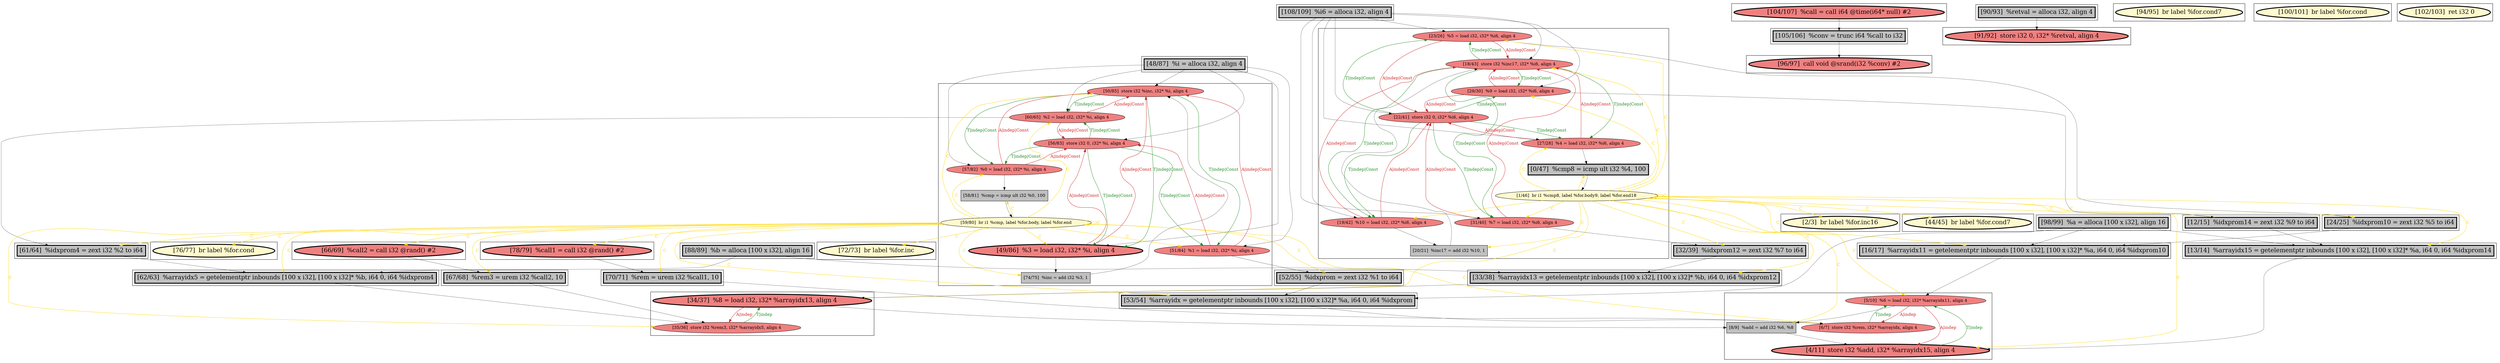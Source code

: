 
digraph G {



node238->node237 [style=solid,color=firebrick3,label="A|indep",penwidth=1.0,fontcolor=firebrick3 ]
node244->node241 [style=solid,color=forestgreen,label="T|indep|Const",penwidth=1.0,fontcolor=forestgreen ]
node237->node238 [style=solid,color=forestgreen,label="T|indep",penwidth=1.0,fontcolor=forestgreen ]
node247->node242 [style=solid,color=gold,label="C",penwidth=1.0,fontcolor=gold ]
node242->node246 [style=solid,color=firebrick3,label="A|indep|Const",penwidth=1.0,fontcolor=firebrick3 ]
node242->node244 [style=solid,color=firebrick3,label="A|indep|Const",penwidth=1.0,fontcolor=firebrick3 ]
node211->node215 [style=solid,color=firebrick3,label="A|indep|Const",penwidth=1.0,fontcolor=firebrick3 ]
node210->node205 [style=solid,color=gold,label="C",penwidth=1.0,fontcolor=gold ]
node244->node243 [style=solid,color=forestgreen,label="T|indep|Const",penwidth=1.0,fontcolor=forestgreen ]
node210->node217 [style=solid,color=gold,label="C",penwidth=1.0,fontcolor=gold ]
node201->node200 [style=solid,color=firebrick3,label="A|indep",penwidth=1.0,fontcolor=firebrick3 ]
node200->node201 [style=solid,color=forestgreen,label="T|indep",penwidth=1.0,fontcolor=forestgreen ]
node239->node244 [style=solid,color=black,label="",penwidth=0.5,fontcolor=black ]
node210->node204 [style=solid,color=gold,label="C",penwidth=1.0,fontcolor=gold ]
node246->node242 [style=solid,color=forestgreen,label="T|indep|Const",penwidth=1.0,fontcolor=forestgreen ]
node213->node214 [style=solid,color=firebrick3,label="A|indep|Const",penwidth=1.0,fontcolor=firebrick3 ]
node214->node213 [style=solid,color=forestgreen,label="T|indep|Const",penwidth=1.0,fontcolor=forestgreen ]
node214->node209 [style=solid,color=forestgreen,label="T|indep|Const",penwidth=1.0,fontcolor=forestgreen ]
node210->node211 [style=solid,color=gold,label="C",penwidth=1.0,fontcolor=gold ]
node214->node211 [style=solid,color=forestgreen,label="T|indep|Const",penwidth=1.0,fontcolor=forestgreen ]
node241->node226 [style=solid,color=black,label="",penwidth=0.5,fontcolor=black ]
node211->node214 [style=solid,color=firebrick3,label="A|indep|Const",penwidth=1.0,fontcolor=firebrick3 ]
node241->node244 [style=solid,color=firebrick3,label="A|indep|Const",penwidth=1.0,fontcolor=firebrick3 ]
node228->node220 [style=solid,color=black,label="",penwidth=0.5,fontcolor=black ]
node245->node244 [style=solid,color=firebrick3,label="A|indep|Const",penwidth=1.0,fontcolor=firebrick3 ]
node244->node245 [style=solid,color=forestgreen,label="T|indep|Const",penwidth=1.0,fontcolor=forestgreen ]
node227->node217 [style=solid,color=black,label="",penwidth=0.5,fontcolor=black ]
node204->node202 [style=solid,color=black,label="",penwidth=0.5,fontcolor=black ]
node202->node201 [style=solid,color=forestgreen,label="T|indep",penwidth=1.0,fontcolor=forestgreen ]
node246->node241 [style=solid,color=forestgreen,label="T|indep|Const",penwidth=1.0,fontcolor=forestgreen ]
node206->node201 [style=solid,color=black,label="",penwidth=0.5,fontcolor=black ]
node227->node213 [style=solid,color=black,label="",penwidth=0.5,fontcolor=black ]
node251->node243 [style=solid,color=black,label="",penwidth=0.5,fontcolor=black ]
node243->node239 [style=solid,color=black,label="",penwidth=0.5,fontcolor=black ]
node217->node215 [style=solid,color=firebrick3,label="A|indep|Const",penwidth=1.0,fontcolor=firebrick3 ]
node209->node208 [style=solid,color=black,label="",penwidth=0.5,fontcolor=black ]
node222->node218 [style=solid,color=black,label="",penwidth=0.5,fontcolor=black ]
node247->node237 [style=solid,color=gold,label="C",penwidth=1.0,fontcolor=gold ]
node253->node230 [style=solid,color=black,label="",penwidth=0.5,fontcolor=black ]
node215->node213 [style=solid,color=forestgreen,label="T|indep|Const",penwidth=1.0,fontcolor=forestgreen ]
node213->node215 [style=solid,color=firebrick3,label="A|indep|Const",penwidth=1.0,fontcolor=firebrick3 ]
node234->node224 [style=solid,color=black,label="",penwidth=0.5,fontcolor=black ]
node240->node247 [style=solid,color=black,label="",penwidth=0.5,fontcolor=black ]
node217->node214 [style=solid,color=firebrick3,label="A|indep|Const",penwidth=1.0,fontcolor=firebrick3 ]
node215->node209 [style=solid,color=forestgreen,label="T|indep|Const",penwidth=1.0,fontcolor=forestgreen ]
node249->node223 [style=solid,color=black,label="",penwidth=0.5,fontcolor=black ]
node215->node212 [style=solid,color=forestgreen,label="T|indep|Const",penwidth=1.0,fontcolor=forestgreen ]
node210->node210 [style=solid,color=gold,label="C",penwidth=1.0,fontcolor=gold ]
node219->node218 [style=solid,color=black,label="",penwidth=0.5,fontcolor=black ]
node227->node209 [style=solid,color=black,label="",penwidth=0.5,fontcolor=black ]
node209->node215 [style=solid,color=firebrick3,label="A|indep|Const",penwidth=1.0,fontcolor=firebrick3 ]
node215->node217 [style=solid,color=forestgreen,label="T|indep|Const",penwidth=1.0,fontcolor=forestgreen ]
node210->node236 [style=solid,color=gold,label="C",penwidth=1.0,fontcolor=gold ]
node210->node238 [style=solid,color=gold,label="C",penwidth=1.0,fontcolor=gold ]
node210->node212 [style=solid,color=gold,label="C",penwidth=1.0,fontcolor=gold ]
node210->node202 [style=solid,color=gold,label="C",penwidth=1.0,fontcolor=gold ]
node203->node202 [style=solid,color=black,label="",penwidth=0.5,fontcolor=black ]
node214->node217 [style=solid,color=forestgreen,label="T|indep|Const",penwidth=1.0,fontcolor=forestgreen ]
node226->node233 [style=solid,color=black,label="",penwidth=0.5,fontcolor=black ]
node220->node237 [style=solid,color=black,label="",penwidth=0.5,fontcolor=black ]
node210->node209 [style=solid,color=gold,label="C",penwidth=1.0,fontcolor=gold ]
node210->node216 [style=solid,color=gold,label="C",penwidth=1.0,fontcolor=gold ]
node247->node228 [style=solid,color=gold,label="C",penwidth=1.0,fontcolor=gold ]
node236->node206 [style=solid,color=black,label="",penwidth=0.5,fontcolor=black ]
node247->node244 [style=solid,color=gold,label="C",penwidth=1.0,fontcolor=gold ]
node222->node204 [style=solid,color=black,label="",penwidth=0.5,fontcolor=black ]
node247->node239 [style=solid,color=gold,label="C",penwidth=1.0,fontcolor=gold ]
node210->node207 [style=solid,color=gold,label="C",penwidth=1.0,fontcolor=gold ]
node247->node253 [style=solid,color=gold,label="C",penwidth=1.0,fontcolor=gold ]
node245->node246 [style=solid,color=firebrick3,label="A|indep|Const",penwidth=1.0,fontcolor=firebrick3 ]
node208->node215 [style=solid,color=black,label="",penwidth=0.5,fontcolor=black ]
node247->node230 [style=solid,color=gold,label="C",penwidth=1.0,fontcolor=gold ]
node210->node201 [style=solid,color=gold,label="C",penwidth=1.0,fontcolor=gold ]
node210->node208 [style=solid,color=gold,label="C",penwidth=1.0,fontcolor=gold ]
node210->node215 [style=solid,color=gold,label="C",penwidth=1.0,fontcolor=gold ]
node247->node252 [style=solid,color=gold,label="C",penwidth=1.0,fontcolor=gold ]
node201->node203 [style=solid,color=black,label="",penwidth=0.5,fontcolor=black ]
node247->node233 [style=solid,color=gold,label="C",penwidth=1.0,fontcolor=gold ]
node247->node231 [style=solid,color=gold,label="C",penwidth=1.0,fontcolor=gold ]
node211->node236 [style=solid,color=black,label="",penwidth=0.5,fontcolor=black ]
node232->node234 [style=solid,color=black,label="",penwidth=0.5,fontcolor=black ]
node247->node220 [style=solid,color=gold,label="C",penwidth=1.0,fontcolor=gold ]
node215->node211 [style=solid,color=forestgreen,label="T|indep|Const",penwidth=1.0,fontcolor=forestgreen ]
node247->node218 [style=solid,color=gold,label="C",penwidth=1.0,fontcolor=gold ]
node201->node202 [style=solid,color=firebrick3,label="A|indep",penwidth=1.0,fontcolor=firebrick3 ]
node227->node214 [style=solid,color=black,label="",penwidth=0.5,fontcolor=black ]
node210->node213 [style=solid,color=gold,label="C",penwidth=1.0,fontcolor=gold ]
node227->node211 [style=solid,color=black,label="",penwidth=0.5,fontcolor=black ]
node210->node223 [style=solid,color=gold,label="C",penwidth=1.0,fontcolor=gold ]
node251->node246 [style=solid,color=black,label="",penwidth=0.5,fontcolor=black ]
node222->node206 [style=solid,color=black,label="",penwidth=0.5,fontcolor=black ]
node248->node225 [style=solid,color=black,label="",penwidth=0.5,fontcolor=black ]
node247->node247 [style=solid,color=gold,label="C",penwidth=1.0,fontcolor=gold ]
node247->node241 [style=solid,color=gold,label="C",penwidth=1.0,fontcolor=gold ]
node246->node245 [style=solid,color=forestgreen,label="T|indep|Const",penwidth=1.0,fontcolor=forestgreen ]
node242->node240 [style=solid,color=black,label="",penwidth=0.5,fontcolor=black ]
node238->node203 [style=solid,color=black,label="",penwidth=0.5,fontcolor=black ]
node230->node200 [style=solid,color=black,label="",penwidth=0.5,fontcolor=black ]
node243->node246 [style=solid,color=firebrick3,label="A|indep|Const",penwidth=1.0,fontcolor=firebrick3 ]
node246->node243 [style=solid,color=forestgreen,label="T|indep|Const",penwidth=1.0,fontcolor=forestgreen ]
node227->node212 [style=solid,color=black,label="",penwidth=0.5,fontcolor=black ]
node247->node219 [style=solid,color=gold,label="C",penwidth=1.0,fontcolor=gold ]
node251->node241 [style=solid,color=black,label="",penwidth=0.5,fontcolor=black ]
node251->node245 [style=solid,color=black,label="",penwidth=0.5,fontcolor=black ]
node245->node219 [style=solid,color=black,label="",penwidth=0.5,fontcolor=black ]
node247->node240 [style=solid,color=gold,label="C",penwidth=1.0,fontcolor=gold ]
node210->node221 [style=solid,color=gold,label="C",penwidth=1.0,fontcolor=gold ]
node210->node206 [style=solid,color=gold,label="C",penwidth=1.0,fontcolor=gold ]
node212->node215 [style=solid,color=firebrick3,label="A|indep|Const",penwidth=1.0,fontcolor=firebrick3 ]
node210->node199 [style=solid,color=gold,label="C",penwidth=1.0,fontcolor=gold ]
node210->node203 [style=solid,color=gold,label="C",penwidth=1.0,fontcolor=gold ]
node221->node223 [style=solid,color=black,label="",penwidth=0.5,fontcolor=black ]
node241->node246 [style=solid,color=firebrick3,label="A|indep|Const",penwidth=1.0,fontcolor=firebrick3 ]
node247->node245 [style=solid,color=gold,label="C",penwidth=1.0,fontcolor=gold ]
node247->node243 [style=solid,color=gold,label="C",penwidth=1.0,fontcolor=gold ]
node217->node221 [style=solid,color=black,label="",penwidth=0.5,fontcolor=black ]
node216->node210 [style=solid,color=black,label="",penwidth=0.5,fontcolor=black ]
node247->node226 [style=solid,color=gold,label="C",penwidth=1.0,fontcolor=gold ]
node223->node238 [style=solid,color=black,label="",penwidth=0.5,fontcolor=black ]
node251->node244 [style=solid,color=black,label="",penwidth=0.5,fontcolor=black ]
node212->node214 [style=solid,color=firebrick3,label="A|indep|Const",penwidth=1.0,fontcolor=firebrick3 ]
node214->node212 [style=solid,color=forestgreen,label="T|indep|Const",penwidth=1.0,fontcolor=forestgreen ]
node244->node242 [style=solid,color=forestgreen,label="T|indep|Const",penwidth=1.0,fontcolor=forestgreen ]
node212->node205 [style=solid,color=black,label="",penwidth=0.5,fontcolor=black ]
node251->node242 [style=solid,color=black,label="",penwidth=0.5,fontcolor=black ]
node249->node233 [style=solid,color=black,label="",penwidth=0.5,fontcolor=black ]
node247->node200 [style=solid,color=gold,label="C",penwidth=1.0,fontcolor=gold ]
node205->node204 [style=solid,color=black,label="",penwidth=0.5,fontcolor=black ]
node233->node237 [style=solid,color=black,label="",penwidth=0.5,fontcolor=black ]
node218->node200 [style=solid,color=black,label="",penwidth=0.5,fontcolor=black ]
node243->node244 [style=solid,color=firebrick3,label="A|indep|Const",penwidth=1.0,fontcolor=firebrick3 ]
node209->node214 [style=solid,color=firebrick3,label="A|indep|Const",penwidth=1.0,fontcolor=firebrick3 ]
node227->node215 [style=solid,color=black,label="",penwidth=0.5,fontcolor=black ]
node213->node216 [style=solid,color=black,label="",penwidth=0.5,fontcolor=black ]


subgraph cluster33 {


node253 [penwidth=3.0,fontsize=20,fillcolor=lightcoral,label="[78/79]  %call1 = call i32 @rand() #2",shape=ellipse,style=filled ]



}

subgraph cluster27 {


node247 [fillcolor=lemonchiffon,label="[59/80]  br i1 %cmp, label %for.body, label %for.end",shape=ellipse,style=filled ]
node246 [fillcolor=lightcoral,label="[56/83]  store i32 0, i32* %i, align 4",shape=ellipse,style=filled ]
node240 [fillcolor=grey,label="[58/81]  %cmp = icmp ult i32 %0, 100",shape=rectangle,style=filled ]
node239 [fillcolor=grey,label="[74/75]  %inc = add i32 %3, 1",shape=rectangle,style=filled ]
node243 [penwidth=3.0,fontsize=20,fillcolor=lightcoral,label="[49/86]  %3 = load i32, i32* %i, align 4",shape=ellipse,style=filled ]
node245 [fillcolor=lightcoral,label="[51/84]  %1 = load i32, i32* %i, align 4",shape=ellipse,style=filled ]
node241 [fillcolor=lightcoral,label="[60/65]  %2 = load i32, i32* %i, align 4",shape=ellipse,style=filled ]
node242 [fillcolor=lightcoral,label="[57/82]  %0 = load i32, i32* %i, align 4",shape=ellipse,style=filled ]
node244 [fillcolor=lightcoral,label="[50/85]  store i32 %inc, i32* %i, align 4",shape=ellipse,style=filled ]



}

subgraph cluster28 {


node248 [penwidth=3.0,fontsize=20,fillcolor=grey,label="[90/93]  %retval = alloca i32, align 4",shape=rectangle,style=filled ]



}

subgraph cluster26 {


node238 [penwidth=3.0,fontsize=20,fillcolor=lightcoral,label="[34/37]  %8 = load i32, i32* %arrayidx13, align 4",shape=ellipse,style=filled ]
node237 [fillcolor=lightcoral,label="[35/36]  store i32 %rem3, i32* %arrayidx5, align 4",shape=ellipse,style=filled ]



}

subgraph cluster29 {


node249 [penwidth=3.0,fontsize=20,fillcolor=grey,label="[88/89]  %b = alloca [100 x i32], align 16",shape=rectangle,style=filled ]



}

subgraph cluster25 {


node236 [penwidth=3.0,fontsize=20,fillcolor=grey,label="[24/25]  %idxprom10 = zext i32 %5 to i64",shape=rectangle,style=filled ]



}

subgraph cluster24 {


node235 [penwidth=3.0,fontsize=20,fillcolor=lemonchiffon,label="[94/95]  br label %for.cond7",shape=ellipse,style=filled ]



}

subgraph cluster22 {


node233 [penwidth=3.0,fontsize=20,fillcolor=grey,label="[62/63]  %arrayidx5 = getelementptr inbounds [100 x i32], [100 x i32]* %b, i64 0, i64 %idxprom4",shape=rectangle,style=filled ]



}

subgraph cluster20 {


node231 [penwidth=3.0,fontsize=20,fillcolor=lemonchiffon,label="[72/73]  br label %for.inc",shape=ellipse,style=filled ]



}

subgraph cluster18 {


node229 [penwidth=3.0,fontsize=20,fillcolor=lemonchiffon,label="[100/101]  br label %for.cond",shape=ellipse,style=filled ]



}

subgraph cluster16 {


node227 [penwidth=3.0,fontsize=20,fillcolor=grey,label="[108/109]  %i6 = alloca i32, align 4",shape=rectangle,style=filled ]



}

subgraph cluster17 {


node228 [penwidth=3.0,fontsize=20,fillcolor=lightcoral,label="[66/69]  %call2 = call i32 @rand() #2",shape=ellipse,style=filled ]



}

subgraph cluster4 {


node206 [penwidth=3.0,fontsize=20,fillcolor=grey,label="[16/17]  %arrayidx11 = getelementptr inbounds [100 x i32], [100 x i32]* %a, i64 0, i64 %idxprom10",shape=rectangle,style=filled ]



}

subgraph cluster3 {


node205 [penwidth=3.0,fontsize=20,fillcolor=grey,label="[12/15]  %idxprom14 = zext i32 %9 to i64",shape=rectangle,style=filled ]



}

subgraph cluster2 {


node204 [penwidth=3.0,fontsize=20,fillcolor=grey,label="[13/14]  %arrayidx15 = getelementptr inbounds [100 x i32], [100 x i32]* %a, i64 0, i64 %idxprom14",shape=rectangle,style=filled ]



}

subgraph cluster1 {


node202 [penwidth=3.0,fontsize=20,fillcolor=lightcoral,label="[4/11]  store i32 %add, i32* %arrayidx15, align 4",shape=ellipse,style=filled ]
node203 [fillcolor=grey,label="[8/9]  %add = add i32 %6, %8",shape=rectangle,style=filled ]
node200 [fillcolor=lightcoral,label="[6/7]  store i32 %rem, i32* %arrayidx, align 4",shape=ellipse,style=filled ]
node201 [fillcolor=lightcoral,label="[5/10]  %6 = load i32, i32* %arrayidx11, align 4",shape=ellipse,style=filled ]



}

subgraph cluster12 {


node223 [penwidth=3.0,fontsize=20,fillcolor=grey,label="[33/38]  %arrayidx13 = getelementptr inbounds [100 x i32], [100 x i32]* %b, i64 0, i64 %idxprom12",shape=rectangle,style=filled ]



}

subgraph cluster32 {


node252 [penwidth=3.0,fontsize=20,fillcolor=lemonchiffon,label="[76/77]  br label %for.cond",shape=ellipse,style=filled ]



}

subgraph cluster5 {


node207 [penwidth=3.0,fontsize=20,fillcolor=lemonchiffon,label="[44/45]  br label %for.cond7",shape=ellipse,style=filled ]



}

subgraph cluster0 {


node199 [penwidth=3.0,fontsize=20,fillcolor=lemonchiffon,label="[2/3]  br label %for.inc16",shape=ellipse,style=filled ]



}

subgraph cluster31 {


node251 [penwidth=3.0,fontsize=20,fillcolor=grey,label="[48/87]  %i = alloca i32, align 4",shape=rectangle,style=filled ]



}

subgraph cluster30 {


node250 [penwidth=3.0,fontsize=20,fillcolor=lemonchiffon,label="[102/103]  ret i32 0",shape=ellipse,style=filled ]



}

subgraph cluster6 {


node216 [penwidth=3.0,fontsize=20,fillcolor=grey,label="[0/47]  %cmp8 = icmp ult i32 %4, 100",shape=rectangle,style=filled ]
node215 [fillcolor=lightcoral,label="[18/43]  store i32 %inc17, i32* %i6, align 4",shape=ellipse,style=filled ]
node214 [fillcolor=lightcoral,label="[22/41]  store i32 0, i32* %i6, align 4",shape=ellipse,style=filled ]
node209 [fillcolor=lightcoral,label="[19/42]  %10 = load i32, i32* %i6, align 4",shape=ellipse,style=filled ]
node208 [fillcolor=grey,label="[20/21]  %inc17 = add i32 %10, 1",shape=rectangle,style=filled ]
node210 [fillcolor=lemonchiffon,label="[1/46]  br i1 %cmp8, label %for.body9, label %for.end18",shape=ellipse,style=filled ]
node213 [fillcolor=lightcoral,label="[27/28]  %4 = load i32, i32* %i6, align 4",shape=ellipse,style=filled ]
node211 [fillcolor=lightcoral,label="[23/26]  %5 = load i32, i32* %i6, align 4",shape=ellipse,style=filled ]
node217 [fillcolor=lightcoral,label="[31/40]  %7 = load i32, i32* %i6, align 4",shape=ellipse,style=filled ]
node212 [fillcolor=lightcoral,label="[29/30]  %9 = load i32, i32* %i6, align 4",shape=ellipse,style=filled ]



}

subgraph cluster14 {


node225 [penwidth=3.0,fontsize=20,fillcolor=lightcoral,label="[91/92]  store i32 0, i32* %retval, align 4",shape=ellipse,style=filled ]



}

subgraph cluster7 {


node218 [penwidth=3.0,fontsize=20,fillcolor=grey,label="[53/54]  %arrayidx = getelementptr inbounds [100 x i32], [100 x i32]* %a, i64 0, i64 %idxprom",shape=rectangle,style=filled ]



}

subgraph cluster23 {


node234 [penwidth=3.0,fontsize=20,fillcolor=grey,label="[105/106]  %conv = trunc i64 %call to i32",shape=rectangle,style=filled ]



}

subgraph cluster8 {


node219 [penwidth=3.0,fontsize=20,fillcolor=grey,label="[52/55]  %idxprom = zext i32 %1 to i64",shape=rectangle,style=filled ]



}

subgraph cluster21 {


node232 [penwidth=3.0,fontsize=20,fillcolor=lightcoral,label="[104/107]  %call = call i64 @time(i64* null) #2",shape=ellipse,style=filled ]



}

subgraph cluster9 {


node220 [penwidth=3.0,fontsize=20,fillcolor=grey,label="[67/68]  %rem3 = urem i32 %call2, 10",shape=rectangle,style=filled ]



}

subgraph cluster19 {


node230 [penwidth=3.0,fontsize=20,fillcolor=grey,label="[70/71]  %rem = urem i32 %call1, 10",shape=rectangle,style=filled ]



}

subgraph cluster10 {


node221 [penwidth=3.0,fontsize=20,fillcolor=grey,label="[32/39]  %idxprom12 = zext i32 %7 to i64",shape=rectangle,style=filled ]



}

subgraph cluster11 {


node222 [penwidth=3.0,fontsize=20,fillcolor=grey,label="[98/99]  %a = alloca [100 x i32], align 16",shape=rectangle,style=filled ]



}

subgraph cluster13 {


node224 [penwidth=3.0,fontsize=20,fillcolor=lightcoral,label="[96/97]  call void @srand(i32 %conv) #2",shape=ellipse,style=filled ]



}

subgraph cluster15 {


node226 [penwidth=3.0,fontsize=20,fillcolor=grey,label="[61/64]  %idxprom4 = zext i32 %2 to i64",shape=rectangle,style=filled ]



}

}
